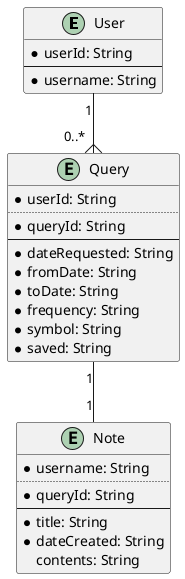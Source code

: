 @startuml
entity User {
  * userId: String
  --
  * username: String
}

entity Query {
  * userId: String
  ..
  * queryId: String
  --
  * dateRequested: String
  * fromDate: String
  * toDate: String
  * frequency: String
  * symbol: String
  * saved: String
}

entity Note {
  * username: String
  ..
  * queryId: String
  --
  * title: String
  * dateCreated: String
   contents: String
}


User "1" --{ "0..*  " Query
Query "1" -- "1" Note

@enduml